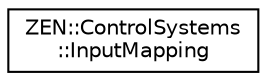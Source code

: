 digraph "Graphical Class Hierarchy"
{
 // LATEX_PDF_SIZE
  edge [fontname="Helvetica",fontsize="10",labelfontname="Helvetica",labelfontsize="10"];
  node [fontname="Helvetica",fontsize="10",shape=record];
  rankdir="LR";
  Node0 [label="ZEN::ControlSystems\l::InputMapping",height=0.2,width=0.4,color="black", fillcolor="white", style="filled",URL="$classZEN_1_1ControlSystems_1_1InputMapping.html",tooltip=" "];
}
